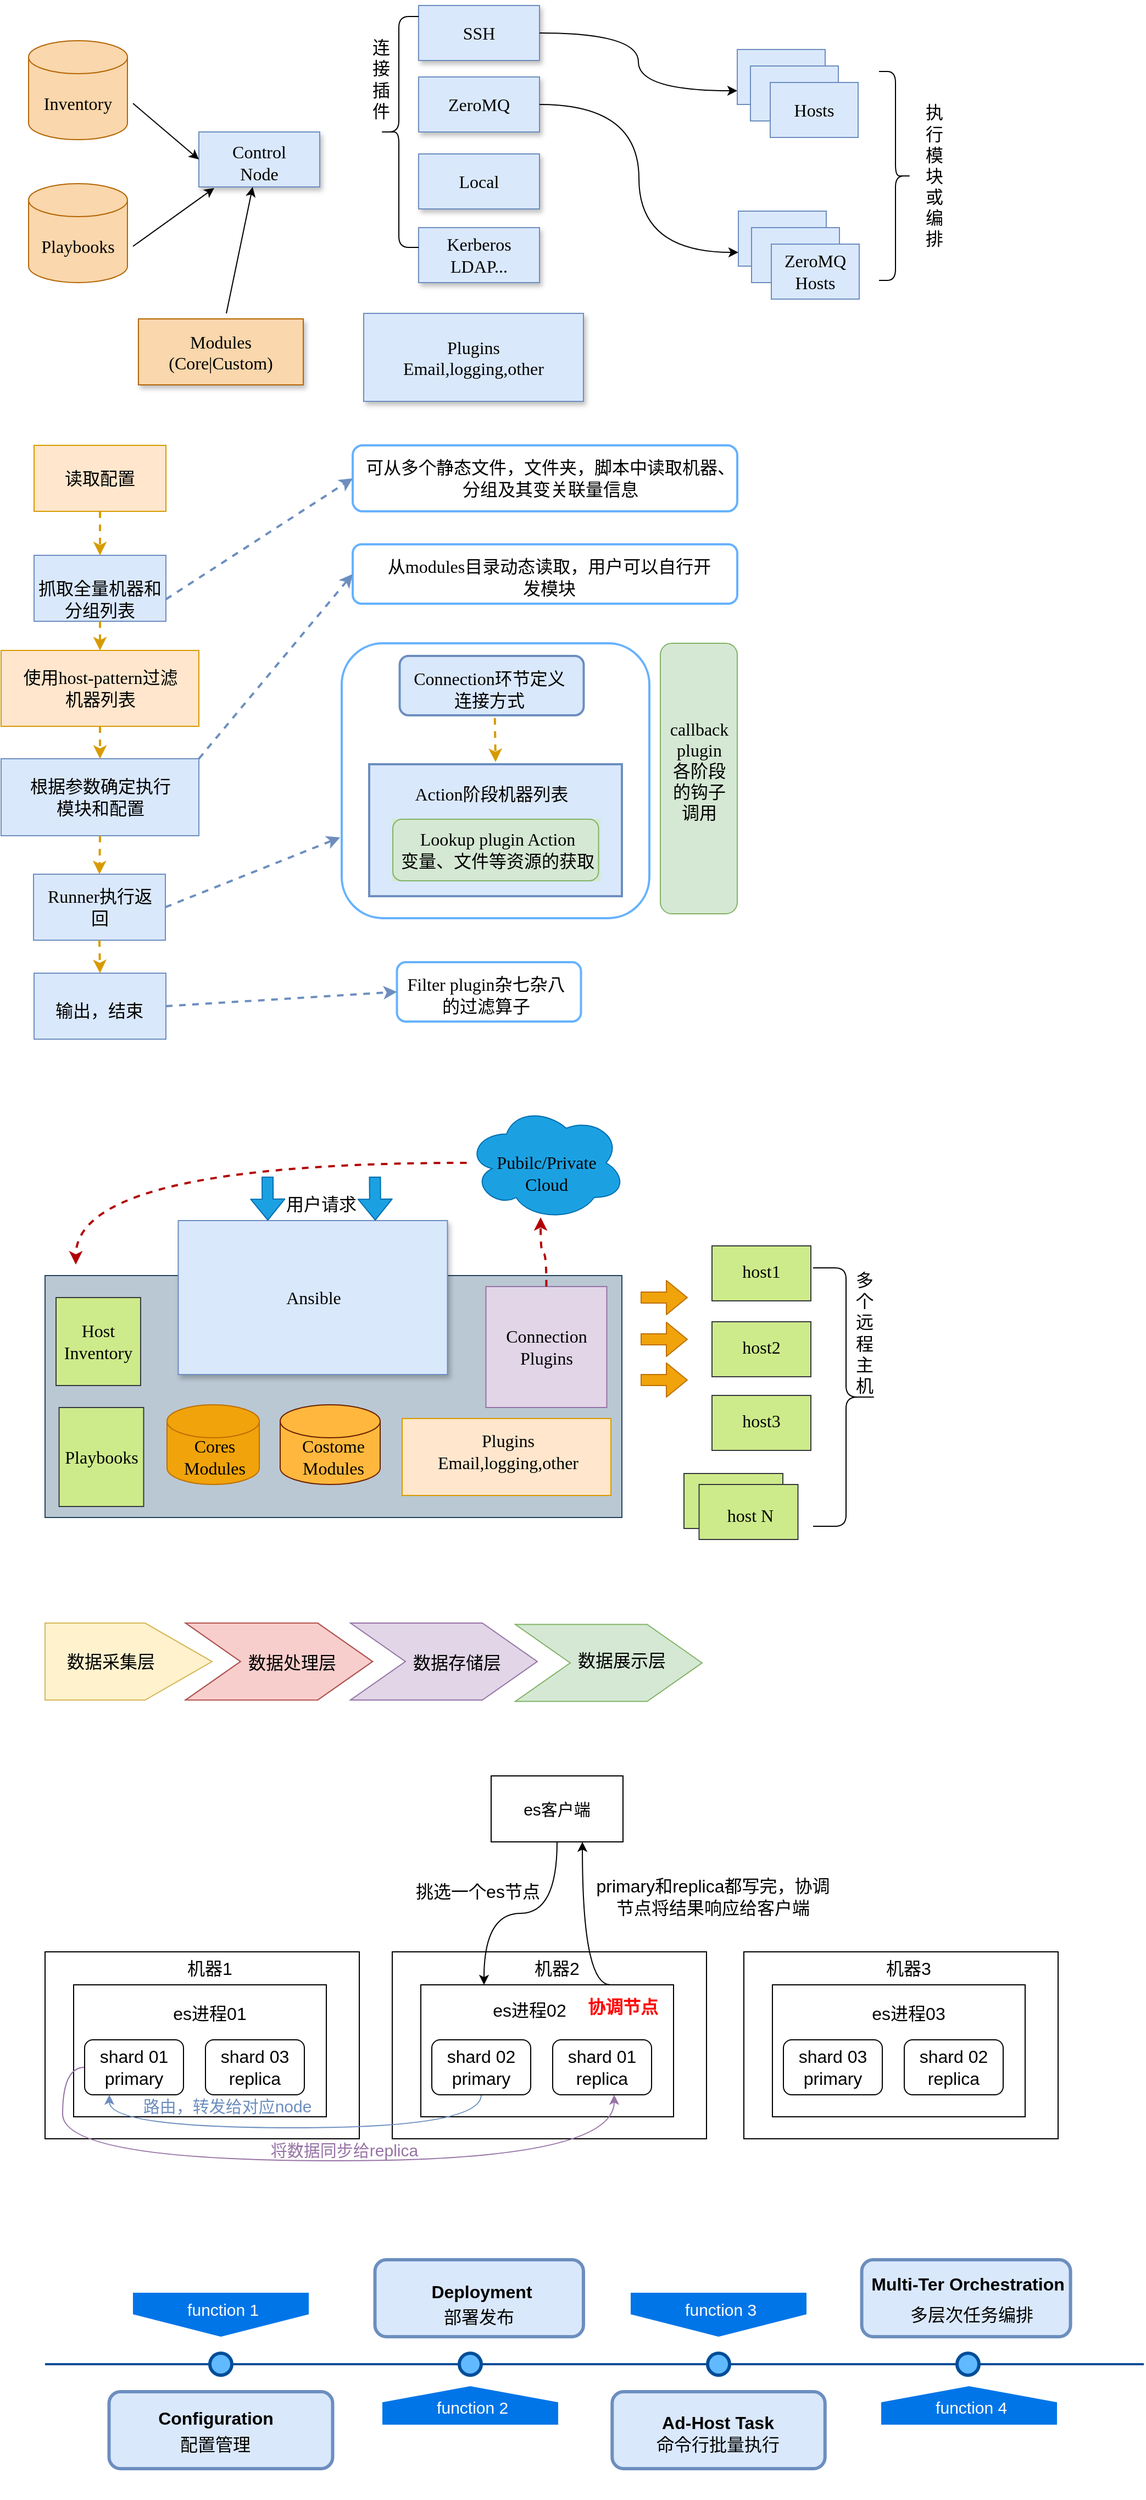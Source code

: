 <mxfile version="14.7.0" type="github">
  <diagram id="a67UG5sdM4cbgnvwOXtN" name="第 1 页">
    <mxGraphModel dx="2607" dy="2779" grid="1" gridSize="10" guides="1" tooltips="1" connect="1" arrows="1" fold="1" page="1" pageScale="1" pageWidth="827" pageHeight="1169" math="0" shadow="0">
      <root>
        <mxCell id="0" />
        <mxCell id="1" parent="0" />
        <mxCell id="unZ9kWCRVRVOXnhJh9XH-38" value="" style="group" parent="1" vertex="1" connectable="0">
          <mxGeometry x="40" y="-140" width="759" height="395" as="geometry" />
        </mxCell>
        <mxCell id="unZ9kWCRVRVOXnhJh9XH-1" value="" style="whiteSpace=wrap;html=1;fillColor=#bac8d3;strokeColor=#23445d;shadow=0;" parent="unZ9kWCRVRVOXnhJh9XH-38" vertex="1">
          <mxGeometry y="155" width="525" height="220" as="geometry" />
        </mxCell>
        <mxCell id="unZ9kWCRVRVOXnhJh9XH-2" value="" style="whiteSpace=wrap;html=1;fillColor=#dae8fc;strokeColor=#6c8ebf;shadow=1;" parent="unZ9kWCRVRVOXnhJh9XH-38" vertex="1">
          <mxGeometry x="121.25" y="105" width="245" height="140" as="geometry" />
        </mxCell>
        <mxCell id="unZ9kWCRVRVOXnhJh9XH-3" value="" style="whiteSpace=wrap;html=1;fillColor=#cdeb8b;strokeColor=#36393d;shadow=0;" parent="unZ9kWCRVRVOXnhJh9XH-38" vertex="1">
          <mxGeometry x="10" y="175" width="76.97" height="80" as="geometry" />
        </mxCell>
        <mxCell id="unZ9kWCRVRVOXnhJh9XH-4" value="" style="whiteSpace=wrap;html=1;fillColor=#cdeb8b;strokeColor=#36393d;shadow=0;" parent="unZ9kWCRVRVOXnhJh9XH-38" vertex="1">
          <mxGeometry x="12.77" y="275" width="76.97" height="90" as="geometry" />
        </mxCell>
        <mxCell id="unZ9kWCRVRVOXnhJh9XH-5" value="" style="whiteSpace=wrap;html=1;fillColor=#cdeb8b;strokeColor=#36393d;shadow=0;" parent="unZ9kWCRVRVOXnhJh9XH-38" vertex="1">
          <mxGeometry x="607" y="128" width="90" height="50" as="geometry" />
        </mxCell>
        <mxCell id="unZ9kWCRVRVOXnhJh9XH-7" value="" style="whiteSpace=wrap;html=1;fillColor=#e1d5e7;strokeColor=#9673a6;shadow=0;" parent="unZ9kWCRVRVOXnhJh9XH-38" vertex="1">
          <mxGeometry x="401.25" y="165" width="110" height="110" as="geometry" />
        </mxCell>
        <mxCell id="unZ9kWCRVRVOXnhJh9XH-8" value="" style="whiteSpace=wrap;html=1;fillColor=#ffe6cc;strokeColor=#d79b00;shadow=0;" parent="unZ9kWCRVRVOXnhJh9XH-38" vertex="1">
          <mxGeometry x="325" y="285" width="190" height="70" as="geometry" />
        </mxCell>
        <mxCell id="unZ9kWCRVRVOXnhJh9XH-9" value="" style="shape=cylinder3;whiteSpace=wrap;html=1;boundedLbl=1;backgroundOutline=1;size=15;fillColor=#f0a30a;strokeColor=#BD7000;fontColor=#ffffff;" parent="unZ9kWCRVRVOXnhJh9XH-38" vertex="1">
          <mxGeometry x="111" y="272.5" width="84" height="72.5" as="geometry" />
        </mxCell>
        <mxCell id="unZ9kWCRVRVOXnhJh9XH-10" value="" style="shape=cylinder3;whiteSpace=wrap;html=1;boundedLbl=1;backgroundOutline=1;size=15;strokeColor=#6D1F00;fontColor=#ffffff;fillColor=#FFB83D;" parent="unZ9kWCRVRVOXnhJh9XH-38" vertex="1">
          <mxGeometry x="214" y="272.5" width="91" height="72.5" as="geometry" />
        </mxCell>
        <mxCell id="unZ9kWCRVRVOXnhJh9XH-11" style="edgeStyle=orthogonalEdgeStyle;rounded=0;orthogonalLoop=1;jettySize=auto;html=1;fontFamily=Tahoma;fontSize=16;fontColor=#000000;curved=1;dashed=1;strokeWidth=2;fillColor=#e51400;strokeColor=#B20000;" parent="unZ9kWCRVRVOXnhJh9XH-38" source="unZ9kWCRVRVOXnhJh9XH-12" edge="1">
          <mxGeometry relative="1" as="geometry">
            <mxPoint x="385" y="58" as="sourcePoint" />
            <mxPoint x="28" y="145" as="targetPoint" />
            <Array as="points">
              <mxPoint x="28" y="53" />
            </Array>
          </mxGeometry>
        </mxCell>
        <mxCell id="unZ9kWCRVRVOXnhJh9XH-12" value="" style="ellipse;shape=cloud;whiteSpace=wrap;html=1;fillColor=#1ba1e2;strokeColor=#006EAF;fontColor=#ffffff;" parent="unZ9kWCRVRVOXnhJh9XH-38" vertex="1">
          <mxGeometry x="383.75" width="145" height="105" as="geometry" />
        </mxCell>
        <mxCell id="unZ9kWCRVRVOXnhJh9XH-6" style="edgeStyle=orthogonalEdgeStyle;curved=1;rounded=0;orthogonalLoop=1;jettySize=auto;html=1;exitX=0.5;exitY=0;exitDx=0;exitDy=0;entryX=0.464;entryY=0.971;entryDx=0;entryDy=0;entryPerimeter=0;dashed=1;strokeWidth=2;fontFamily=Tahoma;fontSize=16;fontColor=#000000;fillColor=#e51400;strokeColor=#B20000;" parent="unZ9kWCRVRVOXnhJh9XH-38" source="unZ9kWCRVRVOXnhJh9XH-7" target="unZ9kWCRVRVOXnhJh9XH-12" edge="1">
          <mxGeometry relative="1" as="geometry" />
        </mxCell>
        <mxCell id="unZ9kWCRVRVOXnhJh9XH-13" value="Ansible" style="text;html=1;strokeColor=none;fillColor=none;align=center;verticalAlign=middle;whiteSpace=wrap;fontFamily=Tahoma;fontSize=16;" parent="unZ9kWCRVRVOXnhJh9XH-38" vertex="1">
          <mxGeometry x="202.5" y="165" width="82.5" height="20" as="geometry" />
        </mxCell>
        <mxCell id="unZ9kWCRVRVOXnhJh9XH-14" value="&lt;div style=&quot;font-size: 16px;&quot;&gt;Connection&lt;/div&gt;&lt;div style=&quot;font-size: 16px;&quot;&gt;Plugins&lt;br style=&quot;font-size: 16px;&quot;&gt;&lt;/div&gt;" style="text;html=1;strokeColor=none;fillColor=none;align=center;verticalAlign=middle;whiteSpace=wrap;fontFamily=Tahoma;fontSize=16;" parent="unZ9kWCRVRVOXnhJh9XH-38" vertex="1">
          <mxGeometry x="415" y="210" width="82.5" height="20" as="geometry" />
        </mxCell>
        <mxCell id="unZ9kWCRVRVOXnhJh9XH-15" value="&lt;div style=&quot;font-size: 16px;&quot;&gt;Costome&lt;/div&gt;&lt;div style=&quot;font-size: 16px;&quot;&gt;Modules&lt;br style=&quot;font-size: 16px;&quot;&gt;&lt;/div&gt;" style="text;html=1;strokeColor=none;fillColor=none;align=center;verticalAlign=middle;whiteSpace=wrap;fontFamily=Tahoma;fontSize=16;" parent="unZ9kWCRVRVOXnhJh9XH-38" vertex="1">
          <mxGeometry x="221.25" y="310" width="82.5" height="20" as="geometry" />
        </mxCell>
        <mxCell id="unZ9kWCRVRVOXnhJh9XH-16" value="&lt;div&gt;Cores&lt;/div&gt;&lt;div&gt;Modules&lt;br&gt;&lt;/div&gt;" style="text;html=1;strokeColor=none;fillColor=none;align=center;verticalAlign=middle;whiteSpace=wrap;fontFamily=Tahoma;fontSize=16;" parent="unZ9kWCRVRVOXnhJh9XH-38" vertex="1">
          <mxGeometry x="112.75" y="310" width="82.5" height="20" as="geometry" />
        </mxCell>
        <mxCell id="unZ9kWCRVRVOXnhJh9XH-17" value="&lt;div&gt;Host&lt;/div&gt;&lt;div&gt;Inventory&lt;br&gt;&lt;/div&gt;" style="text;html=1;strokeColor=none;fillColor=none;align=center;verticalAlign=middle;whiteSpace=wrap;fontFamily=Tahoma;fontSize=16;" parent="unZ9kWCRVRVOXnhJh9XH-38" vertex="1">
          <mxGeometry x="7.24" y="205" width="82.5" height="20" as="geometry" />
        </mxCell>
        <mxCell id="unZ9kWCRVRVOXnhJh9XH-18" value="Playbooks" style="text;html=1;strokeColor=none;fillColor=none;align=center;verticalAlign=middle;whiteSpace=wrap;fontFamily=Tahoma;fontSize=16;" parent="unZ9kWCRVRVOXnhJh9XH-38" vertex="1">
          <mxGeometry x="9.5" y="310" width="82.5" height="20" as="geometry" />
        </mxCell>
        <mxCell id="unZ9kWCRVRVOXnhJh9XH-19" value="&lt;div&gt;Plugins&lt;/div&gt;&lt;div&gt;Email,logging,other&lt;br&gt;&lt;/div&gt;" style="text;html=1;strokeColor=none;fillColor=none;align=center;verticalAlign=middle;whiteSpace=wrap;fontFamily=Tahoma;fontSize=16;" parent="unZ9kWCRVRVOXnhJh9XH-38" vertex="1">
          <mxGeometry x="380" y="305" width="82.5" height="20" as="geometry" />
        </mxCell>
        <mxCell id="unZ9kWCRVRVOXnhJh9XH-20" value="host1" style="text;html=1;strokeColor=none;fillColor=none;align=center;verticalAlign=middle;whiteSpace=wrap;fontFamily=Tahoma;fontSize=16;" parent="unZ9kWCRVRVOXnhJh9XH-38" vertex="1">
          <mxGeometry x="617" y="138" width="70" height="25" as="geometry" />
        </mxCell>
        <mxCell id="unZ9kWCRVRVOXnhJh9XH-21" value="&lt;div&gt;Pubilc/Private&lt;/div&gt;&lt;div&gt;Cloud&lt;br&gt;&lt;/div&gt;" style="text;html=1;strokeColor=none;fillColor=none;align=center;verticalAlign=middle;whiteSpace=wrap;fontFamily=Tahoma;fontSize=16;" parent="unZ9kWCRVRVOXnhJh9XH-38" vertex="1">
          <mxGeometry x="415" y="51.5" width="82.5" height="20" as="geometry" />
        </mxCell>
        <mxCell id="unZ9kWCRVRVOXnhJh9XH-22" value="" style="curved=1;endArrow=classic;html=1;fontFamily=Tahoma;fontSize=16;fontColor=#000000;strokeColor=none;" parent="unZ9kWCRVRVOXnhJh9XH-38" edge="1">
          <mxGeometry width="50" height="50" relative="1" as="geometry">
            <mxPoint x="375.0" y="45" as="sourcePoint" />
            <mxPoint x="35" y="135" as="targetPoint" />
            <Array as="points">
              <mxPoint x="305" y="35" />
              <mxPoint x="165" y="55" />
            </Array>
          </mxGeometry>
        </mxCell>
        <mxCell id="unZ9kWCRVRVOXnhJh9XH-23" value="" style="whiteSpace=wrap;html=1;fillColor=#cdeb8b;strokeColor=#36393d;shadow=0;" parent="unZ9kWCRVRVOXnhJh9XH-38" vertex="1">
          <mxGeometry x="607" y="197" width="90" height="50" as="geometry" />
        </mxCell>
        <mxCell id="unZ9kWCRVRVOXnhJh9XH-24" value="host2" style="text;html=1;strokeColor=none;fillColor=none;align=center;verticalAlign=middle;whiteSpace=wrap;fontFamily=Tahoma;fontSize=16;" parent="unZ9kWCRVRVOXnhJh9XH-38" vertex="1">
          <mxGeometry x="617" y="207" width="70" height="25" as="geometry" />
        </mxCell>
        <mxCell id="unZ9kWCRVRVOXnhJh9XH-25" value="" style="whiteSpace=wrap;html=1;fillColor=#cdeb8b;strokeColor=#36393d;shadow=0;" parent="unZ9kWCRVRVOXnhJh9XH-38" vertex="1">
          <mxGeometry x="607" y="264" width="90" height="50" as="geometry" />
        </mxCell>
        <mxCell id="unZ9kWCRVRVOXnhJh9XH-26" value="host3" style="text;html=1;strokeColor=none;fillColor=none;align=center;verticalAlign=middle;whiteSpace=wrap;fontFamily=Tahoma;fontSize=16;" parent="unZ9kWCRVRVOXnhJh9XH-38" vertex="1">
          <mxGeometry x="617" y="274" width="70" height="25" as="geometry" />
        </mxCell>
        <mxCell id="unZ9kWCRVRVOXnhJh9XH-27" value="" style="whiteSpace=wrap;html=1;fillColor=#cdeb8b;strokeColor=#36393d;shadow=0;" parent="unZ9kWCRVRVOXnhJh9XH-38" vertex="1">
          <mxGeometry x="581.5" y="335" width="90" height="50" as="geometry" />
        </mxCell>
        <mxCell id="unZ9kWCRVRVOXnhJh9XH-28" value="" style="whiteSpace=wrap;html=1;fillColor=#cdeb8b;strokeColor=#36393d;shadow=0;" parent="unZ9kWCRVRVOXnhJh9XH-38" vertex="1">
          <mxGeometry x="595.25" y="345" width="90" height="50" as="geometry" />
        </mxCell>
        <mxCell id="unZ9kWCRVRVOXnhJh9XH-29" value="host N" style="text;html=1;strokeColor=none;fillColor=none;align=center;verticalAlign=middle;whiteSpace=wrap;fontFamily=Tahoma;fontSize=16;" parent="unZ9kWCRVRVOXnhJh9XH-38" vertex="1">
          <mxGeometry x="607" y="360" width="70" height="25" as="geometry" />
        </mxCell>
        <mxCell id="unZ9kWCRVRVOXnhJh9XH-30" value="" style="shape=flexArrow;endArrow=classic;html=1;strokeWidth=1;fontFamily=Tahoma;fontSize=16;fontColor=#000000;fillColor=#1ba1e2;strokeColor=#006EAF;" parent="unZ9kWCRVRVOXnhJh9XH-38" edge="1">
          <mxGeometry width="50" height="50" relative="1" as="geometry">
            <mxPoint x="202.5" y="65" as="sourcePoint" />
            <mxPoint x="202.75" y="105" as="targetPoint" />
          </mxGeometry>
        </mxCell>
        <mxCell id="unZ9kWCRVRVOXnhJh9XH-31" value="" style="shape=flexArrow;endArrow=classic;html=1;strokeWidth=1;fontFamily=Tahoma;fontSize=16;fontColor=#000000;fillColor=#1ba1e2;strokeColor=#006EAF;" parent="unZ9kWCRVRVOXnhJh9XH-38" edge="1">
          <mxGeometry width="50" height="50" relative="1" as="geometry">
            <mxPoint x="300.25" y="65" as="sourcePoint" />
            <mxPoint x="300.5" y="105" as="targetPoint" />
          </mxGeometry>
        </mxCell>
        <mxCell id="unZ9kWCRVRVOXnhJh9XH-32" value="用户请求" style="text;html=1;strokeColor=none;fillColor=none;align=center;verticalAlign=middle;whiteSpace=wrap;fontFamily=Verdana;fontSize=16;" parent="unZ9kWCRVRVOXnhJh9XH-38" vertex="1">
          <mxGeometry x="210" y="80" width="82.5" height="20" as="geometry" />
        </mxCell>
        <mxCell id="unZ9kWCRVRVOXnhJh9XH-33" value="" style="shape=flexArrow;endArrow=classic;html=1;strokeWidth=1;fontFamily=Tahoma;fontSize=16;fontColor=#000000;fillColor=#f0a30a;strokeColor=#BD7000;" parent="unZ9kWCRVRVOXnhJh9XH-38" edge="1">
          <mxGeometry width="50" height="50" relative="1" as="geometry">
            <mxPoint x="542" y="175" as="sourcePoint" />
            <mxPoint x="585.0" y="175" as="targetPoint" />
          </mxGeometry>
        </mxCell>
        <mxCell id="unZ9kWCRVRVOXnhJh9XH-34" value="" style="shape=flexArrow;endArrow=classic;html=1;strokeWidth=1;fontFamily=Tahoma;fontSize=16;fontColor=#000000;fillColor=#f0a30a;strokeColor=#BD7000;" parent="unZ9kWCRVRVOXnhJh9XH-38" edge="1">
          <mxGeometry width="50" height="50" relative="1" as="geometry">
            <mxPoint x="542" y="250" as="sourcePoint" />
            <mxPoint x="585.0" y="250" as="targetPoint" />
          </mxGeometry>
        </mxCell>
        <mxCell id="unZ9kWCRVRVOXnhJh9XH-35" value="" style="shape=flexArrow;endArrow=classic;html=1;strokeWidth=1;fontFamily=Tahoma;fontSize=16;fontColor=#000000;fillColor=#f0a30a;strokeColor=#BD7000;" parent="unZ9kWCRVRVOXnhJh9XH-38" edge="1">
          <mxGeometry width="50" height="50" relative="1" as="geometry">
            <mxPoint x="542" y="213" as="sourcePoint" />
            <mxPoint x="585.0" y="213" as="targetPoint" />
          </mxGeometry>
        </mxCell>
        <mxCell id="unZ9kWCRVRVOXnhJh9XH-36" value="" style="shape=curlyBracket;whiteSpace=wrap;html=1;rounded=1;fillColor=#FF8000;fontFamily=Verdana;fontSize=16;fontColor=#000000;shadow=0;direction=west;" parent="unZ9kWCRVRVOXnhJh9XH-38" vertex="1">
          <mxGeometry x="699" y="148" width="60" height="235" as="geometry" />
        </mxCell>
        <mxCell id="unZ9kWCRVRVOXnhJh9XH-37" value="多个远程主机" style="text;html=1;strokeColor=none;fillColor=none;align=center;verticalAlign=middle;whiteSpace=wrap;fontFamily=Tahoma;fontSize=16;" parent="unZ9kWCRVRVOXnhJh9XH-38" vertex="1">
          <mxGeometry x="736" y="139" width="20" height="135" as="geometry" />
        </mxCell>
        <mxCell id="unZ9kWCRVRVOXnhJh9XH-49" value="" style="group" parent="1" vertex="1" connectable="0">
          <mxGeometry x="40" y="331.01" width="597.98" height="71.25" as="geometry" />
        </mxCell>
        <mxCell id="unZ9kWCRVRVOXnhJh9XH-39" value="" style="shape=step;perimeter=stepPerimeter;whiteSpace=wrap;html=1;fixedSize=1;size=50;" parent="unZ9kWCRVRVOXnhJh9XH-49" vertex="1">
          <mxGeometry x="127.98" width="170" height="70" as="geometry" />
        </mxCell>
        <mxCell id="unZ9kWCRVRVOXnhJh9XH-40" value="" style="shape=offPageConnector;whiteSpace=wrap;html=1;rotation=-90;align=left;size=0.401;labelBackgroundColor=#ffffff;fillColor=#fff2cc;strokeColor=#d6b656;" parent="unZ9kWCRVRVOXnhJh9XH-49" vertex="1">
          <mxGeometry x="41.01" y="-41.01" width="70" height="152.02" as="geometry" />
        </mxCell>
        <mxCell id="unZ9kWCRVRVOXnhJh9XH-41" value="&lt;font style=&quot;font-size: 16px&quot;&gt;&lt;span&gt;数据采集层&lt;/span&gt;&lt;/font&gt;" style="text;html=1;strokeColor=none;fillColor=none;align=center;verticalAlign=middle;whiteSpace=wrap;fontFamily=Comic Sans MS;fontSize=18;" parent="unZ9kWCRVRVOXnhJh9XH-49" vertex="1">
          <mxGeometry x="15.48" y="22.5" width="90" height="25" as="geometry" />
        </mxCell>
        <mxCell id="unZ9kWCRVRVOXnhJh9XH-42" value="&lt;font style=&quot;font-size: 16px&quot;&gt;&lt;span&gt;数据处理层&lt;/span&gt;&lt;/font&gt;" style="text;html=1;strokeColor=none;fillColor=none;align=center;verticalAlign=middle;whiteSpace=wrap;fontFamily=Comic Sans MS;fontSize=18;" parent="unZ9kWCRVRVOXnhJh9XH-49" vertex="1">
          <mxGeometry x="175.48" y="22.5" width="100" height="27.5" as="geometry" />
        </mxCell>
        <mxCell id="unZ9kWCRVRVOXnhJh9XH-43" value="" style="shape=step;perimeter=stepPerimeter;whiteSpace=wrap;html=1;fixedSize=1;size=50;fillColor=#f8cecc;strokeColor=#b85450;" parent="unZ9kWCRVRVOXnhJh9XH-49" vertex="1">
          <mxGeometry x="127.98" width="170" height="70" as="geometry" />
        </mxCell>
        <mxCell id="unZ9kWCRVRVOXnhJh9XH-44" value="&lt;font style=&quot;font-size: 16px&quot;&gt;&lt;span&gt;数据处理层&lt;/span&gt;&lt;/font&gt;" style="text;html=1;strokeColor=none;fillColor=none;align=center;verticalAlign=middle;whiteSpace=wrap;fontFamily=Comic Sans MS;fontSize=18;" parent="unZ9kWCRVRVOXnhJh9XH-49" vertex="1">
          <mxGeometry x="175.48" y="22.5" width="100" height="27.5" as="geometry" />
        </mxCell>
        <mxCell id="unZ9kWCRVRVOXnhJh9XH-45" value="" style="shape=step;perimeter=stepPerimeter;whiteSpace=wrap;html=1;fixedSize=1;size=50;fillColor=#e1d5e7;strokeColor=#9673a6;" parent="unZ9kWCRVRVOXnhJh9XH-49" vertex="1">
          <mxGeometry x="277.98" width="170" height="70" as="geometry" />
        </mxCell>
        <mxCell id="unZ9kWCRVRVOXnhJh9XH-46" value="&lt;font style=&quot;font-size: 16px&quot;&gt;&lt;span&gt;数据存储层&lt;/span&gt;&lt;/font&gt;" style="text;html=1;strokeColor=none;fillColor=none;align=center;verticalAlign=middle;whiteSpace=wrap;fontFamily=Comic Sans MS;fontSize=18;" parent="unZ9kWCRVRVOXnhJh9XH-49" vertex="1">
          <mxGeometry x="325.48" y="22.5" width="100" height="27.5" as="geometry" />
        </mxCell>
        <mxCell id="unZ9kWCRVRVOXnhJh9XH-47" value="" style="shape=step;perimeter=stepPerimeter;whiteSpace=wrap;html=1;fixedSize=1;size=50;fillColor=#d5e8d4;strokeColor=#82b366;" parent="unZ9kWCRVRVOXnhJh9XH-49" vertex="1">
          <mxGeometry x="427.98" y="1.25" width="170" height="70" as="geometry" />
        </mxCell>
        <mxCell id="unZ9kWCRVRVOXnhJh9XH-48" value="&lt;font style=&quot;font-size: 16px&quot;&gt;&lt;span&gt;数据展示层&lt;/span&gt;&lt;/font&gt;" style="text;html=1;strokeColor=none;fillColor=none;align=center;verticalAlign=middle;whiteSpace=wrap;fontFamily=Comic Sans MS;fontSize=18;" parent="unZ9kWCRVRVOXnhJh9XH-49" vertex="1">
          <mxGeometry x="475.48" y="20" width="100" height="27.5" as="geometry" />
        </mxCell>
        <mxCell id="unZ9kWCRVRVOXnhJh9XH-123" value="" style="group" parent="1" vertex="1" connectable="0">
          <mxGeometry x="20" y="-1140" width="840" height="360" as="geometry" />
        </mxCell>
        <mxCell id="unZ9kWCRVRVOXnhJh9XH-86" value="" style="rounded=0;whiteSpace=wrap;html=1;shadow=1;fillColor=#dae8fc;fontFamily=Verdana;fontSize=16;strokeColor=#6c8ebf;" parent="unZ9kWCRVRVOXnhJh9XH-123" vertex="1">
          <mxGeometry x="310" y="280" width="200" height="80" as="geometry" />
        </mxCell>
        <mxCell id="unZ9kWCRVRVOXnhJh9XH-87" value="" style="shape=cylinder3;whiteSpace=wrap;html=1;boundedLbl=1;backgroundOutline=1;size=15;shadow=0;fillColor=#fad7ac;fontFamily=Verdana;fontSize=16;strokeColor=#b46504;" parent="unZ9kWCRVRVOXnhJh9XH-123" vertex="1">
          <mxGeometry x="5" y="162" width="90" height="90" as="geometry" />
        </mxCell>
        <mxCell id="unZ9kWCRVRVOXnhJh9XH-88" value="Inventory" style="text;html=1;strokeColor=none;fillColor=none;align=center;verticalAlign=middle;whiteSpace=wrap;rounded=0;shadow=1;fontFamily=Verdana;fontSize=16;fontColor=#000000;" parent="unZ9kWCRVRVOXnhJh9XH-123" vertex="1">
          <mxGeometry y="72" width="100" height="34" as="geometry" />
        </mxCell>
        <mxCell id="unZ9kWCRVRVOXnhJh9XH-89" value="" style="shape=cylinder3;whiteSpace=wrap;html=1;boundedLbl=1;backgroundOutline=1;size=15;shadow=0;fillColor=#fad7ac;fontFamily=Verdana;fontSize=16;strokeColor=#b46504;" parent="unZ9kWCRVRVOXnhJh9XH-123" vertex="1">
          <mxGeometry x="5" y="32" width="90" height="90" as="geometry" />
        </mxCell>
        <mxCell id="unZ9kWCRVRVOXnhJh9XH-91" value="Playbooks" style="text;html=1;strokeColor=none;fillColor=none;align=center;verticalAlign=middle;whiteSpace=wrap;rounded=0;shadow=0;fontFamily=Verdana;fontSize=16;fontColor=#000000;" parent="unZ9kWCRVRVOXnhJh9XH-123" vertex="1">
          <mxGeometry y="202" width="100" height="34" as="geometry" />
        </mxCell>
        <mxCell id="unZ9kWCRVRVOXnhJh9XH-93" value="Inventory" style="text;html=1;strokeColor=none;fillColor=none;align=center;verticalAlign=middle;whiteSpace=wrap;rounded=0;shadow=1;fontFamily=Verdana;fontSize=16;fontColor=#000000;" parent="unZ9kWCRVRVOXnhJh9XH-123" vertex="1">
          <mxGeometry y="72" width="100" height="34" as="geometry" />
        </mxCell>
        <mxCell id="unZ9kWCRVRVOXnhJh9XH-94" value="" style="rounded=0;whiteSpace=wrap;html=1;shadow=1;fillColor=#dae8fc;fontFamily=Verdana;fontSize=16;strokeColor=#6c8ebf;" parent="unZ9kWCRVRVOXnhJh9XH-123" vertex="1">
          <mxGeometry x="160" y="115" width="110" height="50" as="geometry" />
        </mxCell>
        <mxCell id="unZ9kWCRVRVOXnhJh9XH-90" style="edgeStyle=none;rounded=0;orthogonalLoop=1;jettySize=auto;html=1;exitX=1;exitY=0.5;exitDx=0;exitDy=0;entryX=0.127;entryY=1.02;entryDx=0;entryDy=0;entryPerimeter=0;strokeWidth=1;fontFamily=Verdana;fontSize=16;fontColor=#000000;" parent="unZ9kWCRVRVOXnhJh9XH-123" source="unZ9kWCRVRVOXnhJh9XH-91" target="unZ9kWCRVRVOXnhJh9XH-94" edge="1">
          <mxGeometry relative="1" as="geometry" />
        </mxCell>
        <mxCell id="unZ9kWCRVRVOXnhJh9XH-92" style="rounded=0;orthogonalLoop=1;jettySize=auto;html=1;exitX=1;exitY=0.5;exitDx=0;exitDy=0;entryX=0;entryY=0.5;entryDx=0;entryDy=0;strokeWidth=1;fontFamily=Verdana;fontSize=16;fontColor=#000000;" parent="unZ9kWCRVRVOXnhJh9XH-123" source="unZ9kWCRVRVOXnhJh9XH-93" target="unZ9kWCRVRVOXnhJh9XH-94" edge="1">
          <mxGeometry relative="1" as="geometry" />
        </mxCell>
        <mxCell id="unZ9kWCRVRVOXnhJh9XH-95" value="Control Node" style="text;html=1;strokeColor=none;fillColor=none;align=center;verticalAlign=middle;whiteSpace=wrap;rounded=0;shadow=1;fontFamily=Verdana;fontSize=16;fontColor=#000000;" parent="unZ9kWCRVRVOXnhJh9XH-123" vertex="1">
          <mxGeometry x="187" y="135" width="56" height="15" as="geometry" />
        </mxCell>
        <mxCell id="unZ9kWCRVRVOXnhJh9XH-97" value="" style="rounded=0;whiteSpace=wrap;html=1;shadow=1;fillColor=#dae8fc;fontFamily=Verdana;fontSize=16;strokeColor=#6c8ebf;" parent="unZ9kWCRVRVOXnhJh9XH-123" vertex="1">
          <mxGeometry x="360" width="110" height="50" as="geometry" />
        </mxCell>
        <mxCell id="unZ9kWCRVRVOXnhJh9XH-98" value="SSH" style="text;html=1;strokeColor=none;fillColor=none;align=center;verticalAlign=middle;whiteSpace=wrap;rounded=0;shadow=1;fontFamily=Verdana;fontSize=16;fontColor=#000000;" parent="unZ9kWCRVRVOXnhJh9XH-123" vertex="1">
          <mxGeometry x="387" y="15" width="56" height="20" as="geometry" />
        </mxCell>
        <mxCell id="unZ9kWCRVRVOXnhJh9XH-100" value="" style="rounded=0;whiteSpace=wrap;html=1;shadow=1;fillColor=#dae8fc;fontFamily=Verdana;fontSize=16;strokeColor=#6c8ebf;" parent="unZ9kWCRVRVOXnhJh9XH-123" vertex="1">
          <mxGeometry x="360" y="65" width="110" height="50" as="geometry" />
        </mxCell>
        <mxCell id="unZ9kWCRVRVOXnhJh9XH-101" value="ZeroMQ" style="text;html=1;strokeColor=none;fillColor=none;align=center;verticalAlign=middle;whiteSpace=wrap;rounded=0;shadow=1;fontFamily=Verdana;fontSize=16;fontColor=#000000;" parent="unZ9kWCRVRVOXnhJh9XH-123" vertex="1">
          <mxGeometry x="387" y="80" width="56" height="20" as="geometry" />
        </mxCell>
        <mxCell id="unZ9kWCRVRVOXnhJh9XH-102" value="" style="rounded=0;whiteSpace=wrap;html=1;shadow=1;fillColor=#dae8fc;fontFamily=Verdana;fontSize=16;strokeColor=#6c8ebf;" parent="unZ9kWCRVRVOXnhJh9XH-123" vertex="1">
          <mxGeometry x="360" y="135" width="110" height="50" as="geometry" />
        </mxCell>
        <mxCell id="unZ9kWCRVRVOXnhJh9XH-103" value="Local" style="text;html=1;strokeColor=none;fillColor=none;align=center;verticalAlign=middle;whiteSpace=wrap;rounded=0;shadow=1;fontFamily=Verdana;fontSize=16;fontColor=#000000;" parent="unZ9kWCRVRVOXnhJh9XH-123" vertex="1">
          <mxGeometry x="387" y="150" width="56" height="20" as="geometry" />
        </mxCell>
        <mxCell id="unZ9kWCRVRVOXnhJh9XH-104" value="" style="rounded=0;whiteSpace=wrap;html=1;shadow=1;fillColor=#dae8fc;fontFamily=Verdana;fontSize=16;strokeColor=#6c8ebf;" parent="unZ9kWCRVRVOXnhJh9XH-123" vertex="1">
          <mxGeometry x="360" y="202" width="110" height="50" as="geometry" />
        </mxCell>
        <mxCell id="unZ9kWCRVRVOXnhJh9XH-105" value="&lt;div&gt;Kerberos&lt;/div&gt;&lt;div&gt;LDAP...&lt;br&gt;&lt;/div&gt;" style="text;html=1;strokeColor=none;fillColor=none;align=center;verticalAlign=middle;whiteSpace=wrap;rounded=0;shadow=1;fontFamily=Verdana;fontSize=16;fontColor=#000000;" parent="unZ9kWCRVRVOXnhJh9XH-123" vertex="1">
          <mxGeometry x="387" y="217" width="56" height="20" as="geometry" />
        </mxCell>
        <mxCell id="unZ9kWCRVRVOXnhJh9XH-106" value="&lt;div align=&quot;center&quot;&gt;Plugins&lt;/div&gt;&lt;div align=&quot;center&quot;&gt;Email,logging,other&lt;br&gt;&lt;/div&gt;" style="text;whiteSpace=wrap;html=1;fontSize=16;fontFamily=Verdana;fontColor=#000000;align=center;" parent="unZ9kWCRVRVOXnhJh9XH-123" vertex="1">
          <mxGeometry x="320" y="295" width="180" height="50" as="geometry" />
        </mxCell>
        <mxCell id="unZ9kWCRVRVOXnhJh9XH-107" value="" style="rounded=0;whiteSpace=wrap;html=1;shadow=0;fillColor=#dae8fc;fontFamily=Verdana;fontSize=16;strokeColor=#6c8ebf;" parent="unZ9kWCRVRVOXnhJh9XH-123" vertex="1">
          <mxGeometry x="650" y="40" width="80" height="50" as="geometry" />
        </mxCell>
        <mxCell id="unZ9kWCRVRVOXnhJh9XH-96" style="edgeStyle=orthogonalEdgeStyle;curved=1;rounded=0;orthogonalLoop=1;jettySize=auto;html=1;exitX=1;exitY=0.5;exitDx=0;exitDy=0;entryX=0;entryY=0.75;entryDx=0;entryDy=0;strokeWidth=1;fontFamily=Verdana;fontSize=16;fontColor=#000000;" parent="unZ9kWCRVRVOXnhJh9XH-123" source="unZ9kWCRVRVOXnhJh9XH-97" target="unZ9kWCRVRVOXnhJh9XH-107" edge="1">
          <mxGeometry relative="1" as="geometry" />
        </mxCell>
        <mxCell id="unZ9kWCRVRVOXnhJh9XH-108" value="" style="rounded=0;whiteSpace=wrap;html=1;shadow=0;fillColor=#dae8fc;fontFamily=Verdana;fontSize=16;strokeColor=#6c8ebf;" parent="unZ9kWCRVRVOXnhJh9XH-123" vertex="1">
          <mxGeometry x="662" y="55" width="80" height="50" as="geometry" />
        </mxCell>
        <mxCell id="unZ9kWCRVRVOXnhJh9XH-109" value="" style="rounded=0;whiteSpace=wrap;html=1;shadow=0;fillColor=#dae8fc;fontFamily=Verdana;fontSize=16;strokeColor=#6c8ebf;" parent="unZ9kWCRVRVOXnhJh9XH-123" vertex="1">
          <mxGeometry x="680" y="70" width="80" height="50" as="geometry" />
        </mxCell>
        <mxCell id="unZ9kWCRVRVOXnhJh9XH-110" value="Hosts" style="text;html=1;strokeColor=none;fillColor=none;align=center;verticalAlign=middle;whiteSpace=wrap;rounded=0;shadow=1;fontFamily=Verdana;fontSize=16;fontColor=#000000;" parent="unZ9kWCRVRVOXnhJh9XH-123" vertex="1">
          <mxGeometry x="692" y="85" width="56" height="20" as="geometry" />
        </mxCell>
        <mxCell id="unZ9kWCRVRVOXnhJh9XH-111" value="" style="rounded=0;whiteSpace=wrap;html=1;shadow=0;fillColor=#dae8fc;fontFamily=Verdana;fontSize=16;strokeColor=#6c8ebf;" parent="unZ9kWCRVRVOXnhJh9XH-123" vertex="1">
          <mxGeometry x="651" y="187" width="80" height="50" as="geometry" />
        </mxCell>
        <mxCell id="unZ9kWCRVRVOXnhJh9XH-99" style="edgeStyle=orthogonalEdgeStyle;curved=1;rounded=0;orthogonalLoop=1;jettySize=auto;html=1;exitX=1;exitY=0.5;exitDx=0;exitDy=0;entryX=0;entryY=0.75;entryDx=0;entryDy=0;strokeWidth=1;fontFamily=Verdana;fontSize=16;fontColor=#000000;" parent="unZ9kWCRVRVOXnhJh9XH-123" source="unZ9kWCRVRVOXnhJh9XH-100" target="unZ9kWCRVRVOXnhJh9XH-111" edge="1">
          <mxGeometry relative="1" as="geometry" />
        </mxCell>
        <mxCell id="unZ9kWCRVRVOXnhJh9XH-112" value="" style="rounded=0;whiteSpace=wrap;html=1;shadow=0;fillColor=#dae8fc;fontFamily=Verdana;fontSize=16;strokeColor=#6c8ebf;" parent="unZ9kWCRVRVOXnhJh9XH-123" vertex="1">
          <mxGeometry x="663" y="202" width="80" height="50" as="geometry" />
        </mxCell>
        <mxCell id="unZ9kWCRVRVOXnhJh9XH-113" value="" style="rounded=0;whiteSpace=wrap;html=1;shadow=0;fillColor=#dae8fc;fontFamily=Verdana;fontSize=16;strokeColor=#6c8ebf;" parent="unZ9kWCRVRVOXnhJh9XH-123" vertex="1">
          <mxGeometry x="681" y="217" width="80" height="50" as="geometry" />
        </mxCell>
        <mxCell id="unZ9kWCRVRVOXnhJh9XH-114" value="&lt;div&gt;ZeroMQ&lt;/div&gt;&lt;div&gt;Hosts&lt;br&gt;&lt;/div&gt;" style="text;html=1;strokeColor=none;fillColor=none;align=center;verticalAlign=middle;whiteSpace=wrap;rounded=0;shadow=1;fontFamily=Verdana;fontSize=16;fontColor=#000000;" parent="unZ9kWCRVRVOXnhJh9XH-123" vertex="1">
          <mxGeometry x="693" y="232" width="56" height="20" as="geometry" />
        </mxCell>
        <mxCell id="unZ9kWCRVRVOXnhJh9XH-115" value="" style="shape=curlyBracket;whiteSpace=wrap;html=1;rounded=1;shadow=0;fillColor=#FFB83D;fontFamily=Verdana;fontSize=16;fontColor=#000000;direction=west;" parent="unZ9kWCRVRVOXnhJh9XH-123" vertex="1">
          <mxGeometry x="779" y="60" width="30" height="190" as="geometry" />
        </mxCell>
        <mxCell id="unZ9kWCRVRVOXnhJh9XH-116" value="执行模块或编排" style="text;html=1;strokeColor=none;fillColor=none;align=center;verticalAlign=middle;whiteSpace=wrap;rounded=0;shadow=0;fontFamily=Verdana;fontSize=16;fontColor=#000000;" parent="unZ9kWCRVRVOXnhJh9XH-123" vertex="1">
          <mxGeometry x="819" y="91" width="21" height="128" as="geometry" />
        </mxCell>
        <mxCell id="unZ9kWCRVRVOXnhJh9XH-117" value="" style="shape=curlyBracket;whiteSpace=wrap;html=1;rounded=1;shadow=0;fillColor=#FFB83D;fontFamily=Verdana;fontSize=16;fontColor=#000000;" parent="unZ9kWCRVRVOXnhJh9XH-123" vertex="1">
          <mxGeometry x="324" y="10" width="36" height="210" as="geometry" />
        </mxCell>
        <mxCell id="unZ9kWCRVRVOXnhJh9XH-118" value="连接插件" style="text;html=1;strokeColor=none;fillColor=none;align=center;verticalAlign=middle;whiteSpace=wrap;rounded=0;shadow=0;fontFamily=Verdana;fontSize=16;fontColor=#000000;" parent="unZ9kWCRVRVOXnhJh9XH-123" vertex="1">
          <mxGeometry x="316" y="18" width="20" height="98" as="geometry" />
        </mxCell>
        <mxCell id="unZ9kWCRVRVOXnhJh9XH-119" value="" style="rounded=0;whiteSpace=wrap;html=1;shadow=1;fillColor=#fad7ac;fontFamily=Verdana;fontSize=16;strokeColor=#b46504;" parent="unZ9kWCRVRVOXnhJh9XH-123" vertex="1">
          <mxGeometry x="105" y="285" width="150" height="60" as="geometry" />
        </mxCell>
        <mxCell id="unZ9kWCRVRVOXnhJh9XH-120" style="edgeStyle=none;rounded=0;orthogonalLoop=1;jettySize=auto;html=1;entryX=0.445;entryY=1;entryDx=0;entryDy=0;entryPerimeter=0;strokeWidth=1;fontFamily=Verdana;fontSize=16;fontColor=#000000;" parent="unZ9kWCRVRVOXnhJh9XH-123" target="unZ9kWCRVRVOXnhJh9XH-94" edge="1">
          <mxGeometry relative="1" as="geometry">
            <mxPoint x="185" y="280" as="sourcePoint" />
          </mxGeometry>
        </mxCell>
        <mxCell id="unZ9kWCRVRVOXnhJh9XH-121" value="&lt;div&gt;Modules&lt;/div&gt;&lt;div&gt;(Core|Custom)&lt;br&gt;&lt;/div&gt;" style="text;whiteSpace=wrap;html=1;fontSize=16;fontFamily=Verdana;fontColor=#000000;align=center;" parent="unZ9kWCRVRVOXnhJh9XH-123" vertex="1">
          <mxGeometry x="90" y="290" width="180" height="50" as="geometry" />
        </mxCell>
        <mxCell id="unZ9kWCRVRVOXnhJh9XH-125" value="" style="group" parent="1" vertex="1" connectable="0">
          <mxGeometry x="80" y="-740" width="590.5" height="540" as="geometry" />
        </mxCell>
        <mxCell id="unZ9kWCRVRVOXnhJh9XH-126" value="" style="rounded=1;whiteSpace=wrap;html=1;shadow=0;fillColor=none;fontFamily=Verdana;fontSize=16;strokeColor=#66B2FF;strokeWidth=2;" parent="unZ9kWCRVRVOXnhJh9XH-125" vertex="1">
          <mxGeometry x="230" y="180" width="280" height="250" as="geometry" />
        </mxCell>
        <mxCell id="unZ9kWCRVRVOXnhJh9XH-145" value="" style="rounded=1;whiteSpace=wrap;html=1;shadow=0;fontFamily=Verdana;fontSize=16;fillColor=none;strokeColor=#66B2FF;strokeWidth=2;" parent="unZ9kWCRVRVOXnhJh9XH-125" vertex="1">
          <mxGeometry x="240" width="350" height="60" as="geometry" />
        </mxCell>
        <mxCell id="unZ9kWCRVRVOXnhJh9XH-146" value="可从多个静态文件，文件夹，脚本中读取机器、分组及其变关联量信息" style="text;html=1;strokeColor=none;fillColor=none;align=center;verticalAlign=middle;whiteSpace=wrap;rounded=0;shadow=0;fontFamily=Verdana;fontSize=16;fontColor=#000000;" parent="unZ9kWCRVRVOXnhJh9XH-125" vertex="1">
          <mxGeometry x="250" y="20" width="340" height="20" as="geometry" />
        </mxCell>
        <mxCell id="unZ9kWCRVRVOXnhJh9XH-147" value="" style="rounded=1;whiteSpace=wrap;html=1;shadow=0;fillColor=none;fontFamily=Verdana;fontSize=16;strokeColor=#66B2FF;strokeWidth=2;" parent="unZ9kWCRVRVOXnhJh9XH-125" vertex="1">
          <mxGeometry x="240" y="90" width="350" height="54" as="geometry" />
        </mxCell>
        <mxCell id="unZ9kWCRVRVOXnhJh9XH-149" value="从modules目录动态读取，用户可以自行开发模块" style="text;html=1;strokeColor=none;fillColor=none;align=center;verticalAlign=middle;whiteSpace=wrap;rounded=0;shadow=0;fontFamily=Verdana;fontSize=16;fontColor=#000000;" parent="unZ9kWCRVRVOXnhJh9XH-125" vertex="1">
          <mxGeometry x="266.5" y="110" width="303.5" height="20" as="geometry" />
        </mxCell>
        <mxCell id="unZ9kWCRVRVOXnhJh9XH-150" value="" style="rounded=1;whiteSpace=wrap;html=1;shadow=0;fontFamily=Verdana;fontSize=16;strokeColor=#6c8ebf;strokeWidth=2;fillColor=#dae8fc;" parent="unZ9kWCRVRVOXnhJh9XH-125" vertex="1">
          <mxGeometry x="282.75" y="191.5" width="167.5" height="54" as="geometry" />
        </mxCell>
        <mxCell id="unZ9kWCRVRVOXnhJh9XH-151" value="Connection环节定义连接方式&lt;br&gt;" style="text;html=1;strokeColor=none;fillColor=none;align=center;verticalAlign=middle;whiteSpace=wrap;rounded=0;shadow=0;fontFamily=Verdana;fontSize=16;fontColor=#000000;" parent="unZ9kWCRVRVOXnhJh9XH-125" vertex="1">
          <mxGeometry x="287.75" y="211.5" width="152.5" height="20" as="geometry" />
        </mxCell>
        <mxCell id="unZ9kWCRVRVOXnhJh9XH-152" value="" style="rounded=1;whiteSpace=wrap;html=1;shadow=0;fillColor=none;fontFamily=Verdana;fontSize=16;strokeColor=#66B2FF;strokeWidth=2;" parent="unZ9kWCRVRVOXnhJh9XH-125" vertex="1">
          <mxGeometry x="280.25" y="470" width="167.5" height="54" as="geometry" />
        </mxCell>
        <mxCell id="unZ9kWCRVRVOXnhJh9XH-153" value="Filter plugin杂七杂八的过滤算子" style="text;html=1;strokeColor=none;fillColor=none;align=center;verticalAlign=middle;whiteSpace=wrap;rounded=0;shadow=0;fontFamily=Verdana;fontSize=16;fontColor=#000000;" parent="unZ9kWCRVRVOXnhJh9XH-125" vertex="1">
          <mxGeometry x="285.25" y="490" width="152.5" height="20" as="geometry" />
        </mxCell>
        <mxCell id="unZ9kWCRVRVOXnhJh9XH-154" value="" style="rounded=1;whiteSpace=wrap;html=1;shadow=0;fillColor=#d5e8d4;fontFamily=Verdana;fontSize=16;strokeColor=#82b366;" parent="unZ9kWCRVRVOXnhJh9XH-125" vertex="1">
          <mxGeometry x="520" y="180" width="70" height="246" as="geometry" />
        </mxCell>
        <mxCell id="unZ9kWCRVRVOXnhJh9XH-155" value="&lt;div&gt;callback plugin&lt;/div&gt;&lt;div&gt;各阶段&lt;/div&gt;&lt;div&gt;的钩子&lt;/div&gt;&lt;div&gt;调用&lt;/div&gt;" style="text;html=1;strokeColor=none;fillColor=none;align=center;verticalAlign=middle;whiteSpace=wrap;rounded=0;shadow=0;fontFamily=Verdana;fontSize=16;fontColor=#000000;" parent="unZ9kWCRVRVOXnhJh9XH-125" vertex="1">
          <mxGeometry x="519.5" y="245.5" width="71" height="100" as="geometry" />
        </mxCell>
        <mxCell id="unZ9kWCRVRVOXnhJh9XH-158" value="" style="group;strokeWidth=2;fillColor=#dae8fc;strokeColor=#6c8ebf;" parent="unZ9kWCRVRVOXnhJh9XH-125" vertex="1" connectable="0">
          <mxGeometry x="255" y="290" width="230" height="120" as="geometry" />
        </mxCell>
        <mxCell id="unZ9kWCRVRVOXnhJh9XH-159" value="Action阶段机器列表" style="text;html=1;strokeColor=none;fillColor=none;align=center;verticalAlign=middle;whiteSpace=wrap;rounded=0;shadow=0;fontFamily=Verdana;fontSize=16;fontColor=#000000;" parent="unZ9kWCRVRVOXnhJh9XH-158" vertex="1">
          <mxGeometry x="35.25" y="18" width="152.5" height="17" as="geometry" />
        </mxCell>
        <mxCell id="unZ9kWCRVRVOXnhJh9XH-160" value="" style="group;fillColor=#d5e8d4;strokeColor=#D5E8D4;" parent="unZ9kWCRVRVOXnhJh9XH-158" vertex="1" connectable="0">
          <mxGeometry x="21.5" y="50" width="188.5" height="56" as="geometry" />
        </mxCell>
        <mxCell id="unZ9kWCRVRVOXnhJh9XH-161" value="" style="rounded=1;whiteSpace=wrap;html=1;shadow=0;fontFamily=Verdana;fontSize=16;strokeColor=#82b366;fillColor=#d5e8d4;" parent="unZ9kWCRVRVOXnhJh9XH-160" vertex="1">
          <mxGeometry width="187.25" height="56" as="geometry" />
        </mxCell>
        <mxCell id="unZ9kWCRVRVOXnhJh9XH-162" value="&lt;div&gt;Lookup plugin Action&lt;/div&gt;&lt;div&gt;变量、文件等资源的获取&lt;/div&gt;" style="text;html=1;strokeColor=none;fillColor=none;align=center;verticalAlign=middle;whiteSpace=wrap;rounded=0;shadow=0;fontFamily=Verdana;fontSize=16;fontColor=#000000;" parent="unZ9kWCRVRVOXnhJh9XH-160" vertex="1">
          <mxGeometry x="6.37" y="5" width="177.63" height="46" as="geometry" />
        </mxCell>
        <mxCell id="unZ9kWCRVRVOXnhJh9XH-163" value="" style="endArrow=classic;html=1;dashed=1;strokeWidth=2;fontFamily=Verdana;fontSize=16;fontColor=#000000;exitX=0.547;exitY=1;exitDx=0;exitDy=0;exitPerimeter=0;fillColor=#ffe6cc;strokeColor=#d79b00;" parent="unZ9kWCRVRVOXnhJh9XH-125" edge="1">
          <mxGeometry width="50" height="50" relative="1" as="geometry">
            <mxPoint x="369.373" y="248.0" as="sourcePoint" />
            <mxPoint x="370" y="288" as="targetPoint" />
          </mxGeometry>
        </mxCell>
        <mxCell id="unZ9kWCRVRVOXnhJh9XH-127" value="" style="whiteSpace=wrap;html=1;fillColor=#ffe6cc;strokeColor=#d79b00;shadow=0;" parent="1" vertex="1">
          <mxGeometry x="30" y="-740" width="120" height="60" as="geometry" />
        </mxCell>
        <mxCell id="unZ9kWCRVRVOXnhJh9XH-128" value="" style="whiteSpace=wrap;html=1;fillColor=#dae8fc;strokeColor=#6c8ebf;shadow=0;" parent="1" vertex="1">
          <mxGeometry x="30" y="-640" width="120" height="60" as="geometry" />
        </mxCell>
        <mxCell id="unZ9kWCRVRVOXnhJh9XH-129" style="edgeStyle=none;rounded=0;orthogonalLoop=1;jettySize=auto;html=1;exitX=0.5;exitY=1;exitDx=0;exitDy=0;entryX=0.5;entryY=0;entryDx=0;entryDy=0;dashed=1;strokeWidth=2;fontFamily=Verdana;fontSize=16;fontColor=#000000;fillColor=#ffe6cc;strokeColor=#d79b00;" parent="1" source="unZ9kWCRVRVOXnhJh9XH-127" target="unZ9kWCRVRVOXnhJh9XH-128" edge="1">
          <mxGeometry relative="1" as="geometry" />
        </mxCell>
        <mxCell id="unZ9kWCRVRVOXnhJh9XH-130" value="" style="whiteSpace=wrap;html=1;fillColor=#ffe6cc;strokeColor=#d79b00;shadow=0;" parent="1" vertex="1">
          <mxGeometry y="-553.5" width="180" height="69" as="geometry" />
        </mxCell>
        <mxCell id="unZ9kWCRVRVOXnhJh9XH-131" style="edgeStyle=none;rounded=0;orthogonalLoop=1;jettySize=auto;html=1;exitX=0.5;exitY=1;exitDx=0;exitDy=0;dashed=1;strokeWidth=2;fontFamily=Verdana;fontSize=16;fontColor=#000000;fillColor=#ffe6cc;strokeColor=#d79b00;entryX=0.5;entryY=0;entryDx=0;entryDy=0;" parent="1" source="unZ9kWCRVRVOXnhJh9XH-128" target="unZ9kWCRVRVOXnhJh9XH-130" edge="1">
          <mxGeometry relative="1" as="geometry">
            <mxPoint x="89.706" y="-560" as="targetPoint" />
          </mxGeometry>
        </mxCell>
        <mxCell id="unZ9kWCRVRVOXnhJh9XH-132" value="" style="whiteSpace=wrap;html=1;fillColor=#dae8fc;strokeColor=#6c8ebf;shadow=0;" parent="1" vertex="1">
          <mxGeometry y="-455" width="180" height="70" as="geometry" />
        </mxCell>
        <mxCell id="unZ9kWCRVRVOXnhJh9XH-133" style="edgeStyle=none;rounded=0;orthogonalLoop=1;jettySize=auto;html=1;exitX=0.5;exitY=1;exitDx=0;exitDy=0;entryX=0.5;entryY=0;entryDx=0;entryDy=0;dashed=1;strokeWidth=2;fontFamily=Verdana;fontSize=16;fontColor=#000000;fillColor=#ffe6cc;strokeColor=#d79b00;" parent="1" source="unZ9kWCRVRVOXnhJh9XH-130" target="unZ9kWCRVRVOXnhJh9XH-132" edge="1">
          <mxGeometry relative="1" as="geometry" />
        </mxCell>
        <mxCell id="unZ9kWCRVRVOXnhJh9XH-135" value="" style="whiteSpace=wrap;html=1;fillColor=#dae8fc;strokeColor=#6c8ebf;shadow=0;" parent="1" vertex="1">
          <mxGeometry x="29.5" y="-350" width="120" height="60" as="geometry" />
        </mxCell>
        <mxCell id="unZ9kWCRVRVOXnhJh9XH-136" style="edgeStyle=none;rounded=0;orthogonalLoop=1;jettySize=auto;html=1;exitX=0.5;exitY=1;exitDx=0;exitDy=0;entryX=0.5;entryY=0;entryDx=0;entryDy=0;dashed=1;strokeWidth=2;fontFamily=Verdana;fontSize=16;fontColor=#000000;fillColor=#ffe6cc;strokeColor=#d79b00;" parent="1" source="unZ9kWCRVRVOXnhJh9XH-132" target="unZ9kWCRVRVOXnhJh9XH-135" edge="1">
          <mxGeometry relative="1" as="geometry" />
        </mxCell>
        <mxCell id="unZ9kWCRVRVOXnhJh9XH-137" value="" style="whiteSpace=wrap;html=1;fillColor=#dae8fc;strokeColor=#6c8ebf;shadow=0;" parent="1" vertex="1">
          <mxGeometry x="30" y="-260" width="120" height="60" as="geometry" />
        </mxCell>
        <mxCell id="unZ9kWCRVRVOXnhJh9XH-138" style="edgeStyle=none;rounded=0;orthogonalLoop=1;jettySize=auto;html=1;exitX=0.5;exitY=1;exitDx=0;exitDy=0;entryX=0.5;entryY=0;entryDx=0;entryDy=0;dashed=1;strokeWidth=2;fontFamily=Verdana;fontSize=16;fontColor=#000000;fillColor=#ffe6cc;strokeColor=#d79b00;" parent="1" source="unZ9kWCRVRVOXnhJh9XH-135" target="unZ9kWCRVRVOXnhJh9XH-137" edge="1">
          <mxGeometry relative="1" as="geometry" />
        </mxCell>
        <mxCell id="unZ9kWCRVRVOXnhJh9XH-139" value="读取配置" style="text;html=1;strokeColor=none;fillColor=none;align=center;verticalAlign=middle;whiteSpace=wrap;rounded=0;shadow=0;fontFamily=Verdana;fontSize=16;fontColor=#000000;" parent="1" vertex="1">
          <mxGeometry x="55" y="-720" width="70" height="20" as="geometry" />
        </mxCell>
        <mxCell id="unZ9kWCRVRVOXnhJh9XH-140" value="抓取全量机器和分组列表" style="text;html=1;strokeColor=none;fillColor=none;align=center;verticalAlign=middle;whiteSpace=wrap;rounded=0;shadow=0;fontFamily=Verdana;fontSize=16;fontColor=#000000;" parent="1" vertex="1">
          <mxGeometry x="30" y="-610" width="120" height="20" as="geometry" />
        </mxCell>
        <mxCell id="unZ9kWCRVRVOXnhJh9XH-141" value="使用host-pattern过滤机器列表" style="text;html=1;strokeColor=none;fillColor=none;align=center;verticalAlign=middle;whiteSpace=wrap;rounded=0;shadow=0;fontFamily=Verdana;fontSize=16;fontColor=#000000;" parent="1" vertex="1">
          <mxGeometry x="12.5" y="-529" width="155" height="20" as="geometry" />
        </mxCell>
        <mxCell id="unZ9kWCRVRVOXnhJh9XH-142" value="Runner执行返回" style="text;html=1;strokeColor=none;fillColor=none;align=center;verticalAlign=middle;whiteSpace=wrap;rounded=0;shadow=0;fontFamily=Verdana;fontSize=16;fontColor=#000000;" parent="1" vertex="1">
          <mxGeometry x="36.5" y="-330" width="106" height="20" as="geometry" />
        </mxCell>
        <mxCell id="unZ9kWCRVRVOXnhJh9XH-143" value="根据参数确定执行模块和配置" style="text;html=1;strokeColor=none;fillColor=none;align=center;verticalAlign=middle;whiteSpace=wrap;rounded=0;shadow=0;fontFamily=Verdana;fontSize=16;fontColor=#000000;" parent="1" vertex="1">
          <mxGeometry x="17.75" y="-430" width="144.5" height="20" as="geometry" />
        </mxCell>
        <mxCell id="unZ9kWCRVRVOXnhJh9XH-144" value="输出，结束" style="text;html=1;strokeColor=none;fillColor=none;align=center;verticalAlign=middle;whiteSpace=wrap;rounded=0;shadow=0;fontFamily=Verdana;fontSize=16;fontColor=#000000;" parent="1" vertex="1">
          <mxGeometry x="37" y="-236" width="105" height="20" as="geometry" />
        </mxCell>
        <mxCell id="unZ9kWCRVRVOXnhJh9XH-148" style="rounded=0;orthogonalLoop=1;jettySize=auto;html=1;exitX=1;exitY=0;exitDx=0;exitDy=0;entryX=0;entryY=0.5;entryDx=0;entryDy=0;dashed=1;strokeWidth=2;fontFamily=Verdana;fontSize=16;fontColor=#000000;fillColor=#dae8fc;strokeColor=#6c8ebf;" parent="1" source="unZ9kWCRVRVOXnhJh9XH-132" target="unZ9kWCRVRVOXnhJh9XH-147" edge="1">
          <mxGeometry relative="1" as="geometry" />
        </mxCell>
        <mxCell id="unZ9kWCRVRVOXnhJh9XH-134" style="edgeStyle=none;rounded=0;orthogonalLoop=1;jettySize=auto;html=1;exitX=1;exitY=0.5;exitDx=0;exitDy=0;dashed=1;strokeWidth=2;fontFamily=Verdana;fontSize=16;fontColor=#000000;fillColor=#dae8fc;strokeColor=#6c8ebf;entryX=-0.005;entryY=0.706;entryDx=0;entryDy=0;entryPerimeter=0;" parent="1" source="unZ9kWCRVRVOXnhJh9XH-135" target="unZ9kWCRVRVOXnhJh9XH-126" edge="1">
          <mxGeometry relative="1" as="geometry">
            <mxPoint x="307" y="-330" as="targetPoint" />
          </mxGeometry>
        </mxCell>
        <mxCell id="unZ9kWCRVRVOXnhJh9XH-156" style="edgeStyle=none;rounded=0;orthogonalLoop=1;jettySize=auto;html=1;exitX=1;exitY=0.5;exitDx=0;exitDy=0;entryX=0;entryY=0.5;entryDx=0;entryDy=0;dashed=1;strokeWidth=2;fontFamily=Verdana;fontSize=16;fontColor=#000000;fillColor=#dae8fc;strokeColor=#6c8ebf;" parent="1" source="unZ9kWCRVRVOXnhJh9XH-137" target="unZ9kWCRVRVOXnhJh9XH-152" edge="1">
          <mxGeometry relative="1" as="geometry" />
        </mxCell>
        <mxCell id="unZ9kWCRVRVOXnhJh9XH-157" value="" style="endArrow=classic;html=1;strokeWidth=2;fontFamily=Verdana;fontSize=16;fontColor=#000000;entryX=0;entryY=0.5;entryDx=0;entryDy=0;exitX=1;exitY=0.5;exitDx=0;exitDy=0;dashed=1;fillColor=#dae8fc;strokeColor=#6c8ebf;" parent="1" source="unZ9kWCRVRVOXnhJh9XH-140" target="unZ9kWCRVRVOXnhJh9XH-145" edge="1">
          <mxGeometry width="50" height="50" relative="1" as="geometry">
            <mxPoint x="170" y="-590" as="sourcePoint" />
            <mxPoint x="220" y="-640" as="targetPoint" />
          </mxGeometry>
        </mxCell>
        <mxCell id="0BDZVsekSBiWHVH8J1P8-36" value="" style="group" vertex="1" connectable="0" parent="1">
          <mxGeometry x="40" y="470" width="922" height="350" as="geometry" />
        </mxCell>
        <mxCell id="0BDZVsekSBiWHVH8J1P8-1" value="" style="rounded=0;whiteSpace=wrap;html=1;" vertex="1" parent="0BDZVsekSBiWHVH8J1P8-36">
          <mxGeometry x="316" y="160" width="286" height="170" as="geometry" />
        </mxCell>
        <mxCell id="0BDZVsekSBiWHVH8J1P8-2" value="" style="rounded=0;whiteSpace=wrap;html=1;" vertex="1" parent="0BDZVsekSBiWHVH8J1P8-36">
          <mxGeometry x="342" y="190" width="230" height="120" as="geometry" />
        </mxCell>
        <mxCell id="0BDZVsekSBiWHVH8J1P8-3" value="" style="rounded=0;whiteSpace=wrap;html=1;" vertex="1" parent="0BDZVsekSBiWHVH8J1P8-36">
          <mxGeometry x="406" width="120" height="60" as="geometry" />
        </mxCell>
        <mxCell id="0BDZVsekSBiWHVH8J1P8-4" value="" style="rounded=0;whiteSpace=wrap;html=1;" vertex="1" parent="0BDZVsekSBiWHVH8J1P8-36">
          <mxGeometry y="160" width="286" height="170" as="geometry" />
        </mxCell>
        <mxCell id="0BDZVsekSBiWHVH8J1P8-5" value="" style="rounded=0;whiteSpace=wrap;html=1;" vertex="1" parent="0BDZVsekSBiWHVH8J1P8-36">
          <mxGeometry x="26" y="190" width="230" height="120" as="geometry" />
        </mxCell>
        <mxCell id="0BDZVsekSBiWHVH8J1P8-6" style="edgeStyle=orthogonalEdgeStyle;curved=1;rounded=0;orthogonalLoop=1;jettySize=auto;html=1;exitX=0;exitY=0.5;exitDx=0;exitDy=0;fontSize=16;fontColor=#63C6FF;strokeWidth=1;fillColor=#e1d5e7;strokeColor=#9673a6;" edge="1" parent="0BDZVsekSBiWHVH8J1P8-36" source="0BDZVsekSBiWHVH8J1P8-7">
          <mxGeometry relative="1" as="geometry">
            <mxPoint x="518" y="290" as="targetPoint" />
            <Array as="points">
              <mxPoint x="16" y="265" />
              <mxPoint x="16" y="350" />
              <mxPoint x="518" y="350" />
            </Array>
          </mxGeometry>
        </mxCell>
        <mxCell id="0BDZVsekSBiWHVH8J1P8-7" value="" style="rounded=1;whiteSpace=wrap;html=1;" vertex="1" parent="0BDZVsekSBiWHVH8J1P8-36">
          <mxGeometry x="36" y="240" width="90" height="50" as="geometry" />
        </mxCell>
        <mxCell id="0BDZVsekSBiWHVH8J1P8-8" value="" style="rounded=1;whiteSpace=wrap;html=1;" vertex="1" parent="0BDZVsekSBiWHVH8J1P8-36">
          <mxGeometry x="146" y="240" width="90" height="50" as="geometry" />
        </mxCell>
        <mxCell id="0BDZVsekSBiWHVH8J1P8-9" value="es进程01" style="text;html=1;strokeColor=none;fillColor=none;align=center;verticalAlign=middle;whiteSpace=wrap;rounded=0;fontSize=16;" vertex="1" parent="0BDZVsekSBiWHVH8J1P8-36">
          <mxGeometry x="105" y="206" width="90" height="20" as="geometry" />
        </mxCell>
        <mxCell id="0BDZVsekSBiWHVH8J1P8-10" value="机器1" style="text;html=1;strokeColor=none;fillColor=none;align=center;verticalAlign=middle;whiteSpace=wrap;rounded=0;fontSize=16;" vertex="1" parent="0BDZVsekSBiWHVH8J1P8-36">
          <mxGeometry x="120" y="165" width="60" height="20" as="geometry" />
        </mxCell>
        <mxCell id="0BDZVsekSBiWHVH8J1P8-11" value="shard 01 primary" style="text;html=1;strokeColor=none;fillColor=none;align=center;verticalAlign=middle;whiteSpace=wrap;rounded=0;fontSize=16;" vertex="1" parent="0BDZVsekSBiWHVH8J1P8-36">
          <mxGeometry x="36" y="257.5" width="90" height="15" as="geometry" />
        </mxCell>
        <mxCell id="0BDZVsekSBiWHVH8J1P8-12" value="shard 03 replica" style="text;html=1;strokeColor=none;fillColor=none;align=center;verticalAlign=middle;whiteSpace=wrap;rounded=0;fontSize=16;" vertex="1" parent="0BDZVsekSBiWHVH8J1P8-36">
          <mxGeometry x="142" y="254" width="98" height="22" as="geometry" />
        </mxCell>
        <mxCell id="0BDZVsekSBiWHVH8J1P8-13" style="edgeStyle=orthogonalEdgeStyle;curved=1;rounded=0;orthogonalLoop=1;jettySize=auto;html=1;exitX=0.5;exitY=1;exitDx=0;exitDy=0;entryX=0.25;entryY=1;entryDx=0;entryDy=0;fontSize=16;fontColor=#63C6FF;strokeWidth=1;fillColor=#dae8fc;strokeColor=#6c8ebf;" edge="1" parent="0BDZVsekSBiWHVH8J1P8-36" source="0BDZVsekSBiWHVH8J1P8-14" target="0BDZVsekSBiWHVH8J1P8-7">
          <mxGeometry relative="1" as="geometry">
            <Array as="points">
              <mxPoint x="397" y="320" />
              <mxPoint x="59" y="320" />
            </Array>
          </mxGeometry>
        </mxCell>
        <mxCell id="0BDZVsekSBiWHVH8J1P8-14" value="" style="rounded=1;whiteSpace=wrap;html=1;" vertex="1" parent="0BDZVsekSBiWHVH8J1P8-36">
          <mxGeometry x="352" y="240" width="90" height="50" as="geometry" />
        </mxCell>
        <mxCell id="0BDZVsekSBiWHVH8J1P8-15" value="" style="rounded=1;whiteSpace=wrap;html=1;" vertex="1" parent="0BDZVsekSBiWHVH8J1P8-36">
          <mxGeometry x="462" y="240" width="90" height="50" as="geometry" />
        </mxCell>
        <mxCell id="0BDZVsekSBiWHVH8J1P8-16" value="es进程02" style="text;html=1;strokeColor=none;fillColor=none;align=center;verticalAlign=middle;whiteSpace=wrap;rounded=0;fontSize=16;" vertex="1" parent="0BDZVsekSBiWHVH8J1P8-36">
          <mxGeometry x="396" y="203" width="90" height="20" as="geometry" />
        </mxCell>
        <mxCell id="0BDZVsekSBiWHVH8J1P8-17" value="机器2" style="text;html=1;strokeColor=none;fillColor=none;align=center;verticalAlign=middle;whiteSpace=wrap;rounded=0;fontSize=16;" vertex="1" parent="0BDZVsekSBiWHVH8J1P8-36">
          <mxGeometry x="436" y="165" width="60" height="20" as="geometry" />
        </mxCell>
        <mxCell id="0BDZVsekSBiWHVH8J1P8-18" value="shard 02 primary" style="text;html=1;strokeColor=none;fillColor=none;align=center;verticalAlign=middle;whiteSpace=wrap;rounded=0;fontSize=16;" vertex="1" parent="0BDZVsekSBiWHVH8J1P8-36">
          <mxGeometry x="352" y="257.5" width="90" height="15" as="geometry" />
        </mxCell>
        <mxCell id="0BDZVsekSBiWHVH8J1P8-19" value="shard 01 replica" style="text;html=1;strokeColor=none;fillColor=none;align=center;verticalAlign=middle;whiteSpace=wrap;rounded=0;fontSize=16;" vertex="1" parent="0BDZVsekSBiWHVH8J1P8-36">
          <mxGeometry x="458" y="254" width="98" height="22" as="geometry" />
        </mxCell>
        <mxCell id="0BDZVsekSBiWHVH8J1P8-20" value="" style="rounded=0;whiteSpace=wrap;html=1;" vertex="1" parent="0BDZVsekSBiWHVH8J1P8-36">
          <mxGeometry x="636" y="160" width="286" height="170" as="geometry" />
        </mxCell>
        <mxCell id="0BDZVsekSBiWHVH8J1P8-21" value="" style="rounded=0;whiteSpace=wrap;html=1;" vertex="1" parent="0BDZVsekSBiWHVH8J1P8-36">
          <mxGeometry x="662" y="190" width="230" height="120" as="geometry" />
        </mxCell>
        <mxCell id="0BDZVsekSBiWHVH8J1P8-22" value="" style="rounded=1;whiteSpace=wrap;html=1;" vertex="1" parent="0BDZVsekSBiWHVH8J1P8-36">
          <mxGeometry x="672" y="240" width="90" height="50" as="geometry" />
        </mxCell>
        <mxCell id="0BDZVsekSBiWHVH8J1P8-23" value="" style="rounded=1;whiteSpace=wrap;html=1;" vertex="1" parent="0BDZVsekSBiWHVH8J1P8-36">
          <mxGeometry x="782" y="240" width="90" height="50" as="geometry" />
        </mxCell>
        <mxCell id="0BDZVsekSBiWHVH8J1P8-24" value="es进程03" style="text;html=1;strokeColor=none;fillColor=none;align=center;verticalAlign=middle;whiteSpace=wrap;rounded=0;fontSize=16;" vertex="1" parent="0BDZVsekSBiWHVH8J1P8-36">
          <mxGeometry x="741" y="206" width="90" height="20" as="geometry" />
        </mxCell>
        <mxCell id="0BDZVsekSBiWHVH8J1P8-25" value="机器3" style="text;html=1;strokeColor=none;fillColor=none;align=center;verticalAlign=middle;whiteSpace=wrap;rounded=0;fontSize=16;" vertex="1" parent="0BDZVsekSBiWHVH8J1P8-36">
          <mxGeometry x="756" y="165" width="60" height="20" as="geometry" />
        </mxCell>
        <mxCell id="0BDZVsekSBiWHVH8J1P8-26" value="shard 03 primary" style="text;html=1;strokeColor=none;fillColor=none;align=center;verticalAlign=middle;whiteSpace=wrap;rounded=0;fontSize=16;" vertex="1" parent="0BDZVsekSBiWHVH8J1P8-36">
          <mxGeometry x="672" y="257.5" width="90" height="15" as="geometry" />
        </mxCell>
        <mxCell id="0BDZVsekSBiWHVH8J1P8-27" value="shard 02 replica" style="text;html=1;strokeColor=none;fillColor=none;align=center;verticalAlign=middle;whiteSpace=wrap;rounded=0;fontSize=16;" vertex="1" parent="0BDZVsekSBiWHVH8J1P8-36">
          <mxGeometry x="778" y="254" width="98" height="22" as="geometry" />
        </mxCell>
        <mxCell id="0BDZVsekSBiWHVH8J1P8-28" style="edgeStyle=orthogonalEdgeStyle;rounded=0;orthogonalLoop=1;jettySize=auto;html=1;exitX=0.5;exitY=1;exitDx=0;exitDy=0;entryX=0.25;entryY=0;entryDx=0;entryDy=0;fontSize=16;curved=1;" edge="1" parent="0BDZVsekSBiWHVH8J1P8-36" source="0BDZVsekSBiWHVH8J1P8-3" target="0BDZVsekSBiWHVH8J1P8-2">
          <mxGeometry relative="1" as="geometry" />
        </mxCell>
        <mxCell id="0BDZVsekSBiWHVH8J1P8-29" value="挑选一个es节点" style="text;html=1;strokeColor=none;fillColor=none;align=center;verticalAlign=middle;whiteSpace=wrap;rounded=0;fontSize=16;" vertex="1" parent="0BDZVsekSBiWHVH8J1P8-36">
          <mxGeometry x="326" y="100" width="136" height="10" as="geometry" />
        </mxCell>
        <mxCell id="0BDZVsekSBiWHVH8J1P8-30" style="rounded=0;orthogonalLoop=1;jettySize=auto;html=1;exitX=0.75;exitY=0;exitDx=0;exitDy=0;entryX=0.692;entryY=1;entryDx=0;entryDy=0;entryPerimeter=0;fontSize=16;edgeStyle=orthogonalEdgeStyle;curved=1;" edge="1" parent="0BDZVsekSBiWHVH8J1P8-36" source="0BDZVsekSBiWHVH8J1P8-2" target="0BDZVsekSBiWHVH8J1P8-3">
          <mxGeometry relative="1" as="geometry">
            <Array as="points">
              <mxPoint x="489" y="190" />
            </Array>
          </mxGeometry>
        </mxCell>
        <mxCell id="0BDZVsekSBiWHVH8J1P8-31" value="&lt;font style=&quot;font-size: 16px&quot;&gt;primary和replica都写完，协调节点将结果响应给客户端&lt;/font&gt;" style="text;html=1;strokeColor=none;fillColor=none;align=center;verticalAlign=middle;whiteSpace=wrap;rounded=0;fontSize=16;" vertex="1" parent="0BDZVsekSBiWHVH8J1P8-36">
          <mxGeometry x="496" y="100" width="224" height="20" as="geometry" />
        </mxCell>
        <mxCell id="0BDZVsekSBiWHVH8J1P8-32" value="&lt;font color=&quot;#FF0000&quot;&gt;&lt;b&gt;协调节点&lt;/b&gt;&lt;/font&gt;" style="text;html=1;strokeColor=none;fillColor=none;align=center;verticalAlign=middle;whiteSpace=wrap;rounded=0;fontSize=16;" vertex="1" parent="0BDZVsekSBiWHVH8J1P8-36">
          <mxGeometry x="476" y="203" width="100" height="14" as="geometry" />
        </mxCell>
        <mxCell id="0BDZVsekSBiWHVH8J1P8-33" value="&lt;font style=&quot;font-size: 15px&quot; color=&quot;#6C8EBF&quot;&gt;路由，转发给对应node&lt;/font&gt;" style="text;html=1;strokeColor=none;fillColor=none;align=center;verticalAlign=middle;whiteSpace=wrap;rounded=0;fontSize=16;fontColor=#63C6FF;" vertex="1" parent="0BDZVsekSBiWHVH8J1P8-36">
          <mxGeometry x="76" y="300" width="180" as="geometry" />
        </mxCell>
        <mxCell id="0BDZVsekSBiWHVH8J1P8-34" value="&lt;font style=&quot;font-size: 15px;&quot; color=&quot;#9673A6&quot;&gt;将数据同步给replica&lt;/font&gt;" style="text;html=1;strokeColor=none;fillColor=none;align=center;verticalAlign=middle;whiteSpace=wrap;rounded=0;fontSize=15;fontColor=#63C6FF;" vertex="1" parent="0BDZVsekSBiWHVH8J1P8-36">
          <mxGeometry x="180" y="340" width="185" as="geometry" />
        </mxCell>
        <mxCell id="0BDZVsekSBiWHVH8J1P8-35" value="es客户端" style="text;html=1;align=center;verticalAlign=middle;whiteSpace=wrap;rounded=0;fontSize=15;" vertex="1" parent="0BDZVsekSBiWHVH8J1P8-36">
          <mxGeometry x="432" y="20" width="68" height="20" as="geometry" />
        </mxCell>
        <mxCell id="0BDZVsekSBiWHVH8J1P8-60" value="" style="group" vertex="1" connectable="0" parent="1">
          <mxGeometry x="40" y="910" width="1000" height="190" as="geometry" />
        </mxCell>
        <mxCell id="0BDZVsekSBiWHVH8J1P8-39" value="" style="line;strokeWidth=2;html=1;fillColor=none;fontSize=28;fontColor=#004D99;strokeColor=#004D99;" vertex="1" parent="0BDZVsekSBiWHVH8J1P8-60">
          <mxGeometry y="90" width="1000" height="10" as="geometry" />
        </mxCell>
        <mxCell id="0BDZVsekSBiWHVH8J1P8-40" value="&amp;nbsp;function 1" style="shape=offPageConnector;whiteSpace=wrap;html=1;fillColor=#0075E8;fontSize=15;fontColor=#FFFFFF;size=0.509;verticalAlign=top;strokeColor=none;" vertex="1" parent="0BDZVsekSBiWHVH8J1P8-60">
          <mxGeometry x="80" y="30" width="160" height="40" as="geometry" />
        </mxCell>
        <mxCell id="0BDZVsekSBiWHVH8J1P8-41" value="&lt;span&gt;&amp;nbsp;function 3&lt;/span&gt;" style="shape=offPageConnector;whiteSpace=wrap;html=1;fillColor=#0075E8;fontSize=15;fontColor=#FFFFFF;size=0.509;verticalAlign=top;strokeColor=none;" vertex="1" parent="0BDZVsekSBiWHVH8J1P8-60">
          <mxGeometry x="533" y="30" width="160" height="40" as="geometry" />
        </mxCell>
        <mxCell id="0BDZVsekSBiWHVH8J1P8-42" value="&lt;span&gt;&amp;nbsp;function 2&lt;/span&gt;" style="shape=offPageConnector;whiteSpace=wrap;html=1;fillColor=#0075E8;fontSize=15;fontColor=#FFFFFF;size=0.418;flipV=1;verticalAlign=bottom;strokeColor=none;spacingBottom=4;" vertex="1" parent="0BDZVsekSBiWHVH8J1P8-60">
          <mxGeometry x="307" y="115" width="160" height="35" as="geometry" />
        </mxCell>
        <mxCell id="0BDZVsekSBiWHVH8J1P8-43" value="&lt;span&gt;&amp;nbsp;function 4&lt;/span&gt;" style="shape=offPageConnector;whiteSpace=wrap;html=1;fillColor=#0075E8;fontSize=15;fontColor=#FFFFFF;size=0.418;flipV=1;verticalAlign=bottom;strokeColor=none;spacingBottom=4;" vertex="1" parent="0BDZVsekSBiWHVH8J1P8-60">
          <mxGeometry x="761" y="115" width="160" height="35" as="geometry" />
        </mxCell>
        <mxCell id="0BDZVsekSBiWHVH8J1P8-44" value="" style="ellipse;whiteSpace=wrap;html=1;fillColor=#61BAFF;fontSize=28;fontColor=#004D99;strokeWidth=3;strokeColor=#004D99;" vertex="1" parent="0BDZVsekSBiWHVH8J1P8-60">
          <mxGeometry x="150" y="85" width="20" height="20" as="geometry" />
        </mxCell>
        <mxCell id="0BDZVsekSBiWHVH8J1P8-45" value="" style="ellipse;whiteSpace=wrap;html=1;fillColor=#61BAFF;fontSize=28;fontColor=#004D99;strokeWidth=3;strokeColor=#004D99;" vertex="1" parent="0BDZVsekSBiWHVH8J1P8-60">
          <mxGeometry x="377" y="85" width="20" height="20" as="geometry" />
        </mxCell>
        <mxCell id="0BDZVsekSBiWHVH8J1P8-46" value="" style="ellipse;whiteSpace=wrap;html=1;fillColor=#61BAFF;fontSize=28;fontColor=#004D99;strokeWidth=3;strokeColor=#004D99;" vertex="1" parent="0BDZVsekSBiWHVH8J1P8-60">
          <mxGeometry x="603" y="85" width="20" height="20" as="geometry" />
        </mxCell>
        <mxCell id="0BDZVsekSBiWHVH8J1P8-47" value="" style="ellipse;whiteSpace=wrap;html=1;fillColor=#61BAFF;fontSize=28;fontColor=#004D99;strokeWidth=3;strokeColor=#004D99;" vertex="1" parent="0BDZVsekSBiWHVH8J1P8-60">
          <mxGeometry x="830" y="85" width="20" height="20" as="geometry" />
        </mxCell>
        <mxCell id="0BDZVsekSBiWHVH8J1P8-48" value="&lt;h1&gt;&lt;br&gt;&lt;/h1&gt;" style="text;html=1;spacing=5;spacingTop=-20;whiteSpace=wrap;overflow=hidden;strokeColor=#6c8ebf;strokeWidth=3;fillColor=#dae8fc;fontSize=13;align=center;rounded=1;" vertex="1" parent="0BDZVsekSBiWHVH8J1P8-60">
          <mxGeometry x="58.25" y="120" width="203.5" height="70" as="geometry" />
        </mxCell>
        <mxCell id="0BDZVsekSBiWHVH8J1P8-49" value="&lt;font size=&quot;1&quot;&gt;&lt;span style=&quot;font-size: 16px&quot;&gt;配置管理&lt;/span&gt;&lt;/font&gt;" style="text;html=1;strokeColor=none;fillColor=none;align=center;verticalAlign=middle;whiteSpace=wrap;rounded=0;" vertex="1" parent="0BDZVsekSBiWHVH8J1P8-60">
          <mxGeometry x="120" y="158" width="70" height="20" as="geometry" />
        </mxCell>
        <mxCell id="0BDZVsekSBiWHVH8J1P8-50" value="" style="text;html=1;spacing=5;spacingTop=-20;whiteSpace=wrap;overflow=hidden;strokeColor=#6c8ebf;strokeWidth=3;fillColor=#dae8fc;fontSize=13;align=center;rounded=1;" vertex="1" parent="0BDZVsekSBiWHVH8J1P8-60">
          <mxGeometry x="300.25" width="189.75" height="70" as="geometry" />
        </mxCell>
        <mxCell id="0BDZVsekSBiWHVH8J1P8-51" value="&lt;span style=&quot;font-size: 16px;&quot;&gt;部署发布&lt;/span&gt;" style="text;html=1;strokeColor=none;fillColor=none;align=center;verticalAlign=middle;whiteSpace=wrap;rounded=0;fontSize=16;" vertex="1" parent="0BDZVsekSBiWHVH8J1P8-60">
          <mxGeometry x="360.13" y="42" width="70" height="20" as="geometry" />
        </mxCell>
        <mxCell id="0BDZVsekSBiWHVH8J1P8-52" value="&#xa;&lt;h1&gt;&lt;font size=&quot;1&quot;&gt;&lt;span style=&quot;font-size: 16px&quot; lang=&quot;EN-US&quot;&gt;Configuration&lt;/span&gt;&lt;/font&gt;&lt;/h1&gt;&#xa;&#xa;" style="text;html=1;strokeColor=none;fillColor=none;align=center;verticalAlign=middle;whiteSpace=wrap;rounded=0;fontSize=16;fontStyle=1" vertex="1" parent="0BDZVsekSBiWHVH8J1P8-60">
          <mxGeometry x="106.63" y="138" width="96.75" height="20" as="geometry" />
        </mxCell>
        <mxCell id="0BDZVsekSBiWHVH8J1P8-53" value="&lt;span lang=&quot;EN-US&quot;&gt;Deployment&lt;/span&gt;" style="text;html=1;strokeColor=none;fillColor=none;align=center;verticalAlign=middle;whiteSpace=wrap;rounded=0;fontSize=16;fontStyle=1" vertex="1" parent="0BDZVsekSBiWHVH8J1P8-60">
          <mxGeometry x="348.75" y="19" width="96.75" height="20" as="geometry" />
        </mxCell>
        <mxCell id="0BDZVsekSBiWHVH8J1P8-54" value="" style="text;html=1;spacing=5;spacingTop=-20;whiteSpace=wrap;overflow=hidden;strokeColor=#6c8ebf;strokeWidth=3;fillColor=#dae8fc;fontSize=13;align=center;rounded=1;" vertex="1" parent="0BDZVsekSBiWHVH8J1P8-60">
          <mxGeometry x="516.13" y="120" width="193.75" height="70" as="geometry" />
        </mxCell>
        <mxCell id="0BDZVsekSBiWHVH8J1P8-55" value="&lt;span&gt;命令行批量执行&lt;/span&gt;" style="text;html=1;strokeColor=none;fillColor=none;align=center;verticalAlign=middle;whiteSpace=wrap;rounded=0;fontSize=16;" vertex="1" parent="0BDZVsekSBiWHVH8J1P8-60">
          <mxGeometry x="555.44" y="154" width="115.25" height="28" as="geometry" />
        </mxCell>
        <mxCell id="0BDZVsekSBiWHVH8J1P8-56" value="&lt;span lang=&quot;EN-US&quot;&gt;Ad-Host Task&lt;/span&gt;" style="text;html=1;strokeColor=none;fillColor=none;align=center;verticalAlign=middle;whiteSpace=wrap;rounded=0;fontSize=16;fontStyle=1" vertex="1" parent="0BDZVsekSBiWHVH8J1P8-60">
          <mxGeometry x="555.32" y="138" width="115.37" height="20" as="geometry" />
        </mxCell>
        <mxCell id="0BDZVsekSBiWHVH8J1P8-57" value="" style="text;html=1;spacing=5;spacingTop=-20;whiteSpace=wrap;overflow=hidden;strokeColor=#6c8ebf;strokeWidth=3;fillColor=#dae8fc;fontSize=13;align=center;rounded=1;" vertex="1" parent="0BDZVsekSBiWHVH8J1P8-60">
          <mxGeometry x="743.28" width="190" height="70" as="geometry" />
        </mxCell>
        <mxCell id="0BDZVsekSBiWHVH8J1P8-58" value="&lt;span&gt;多层次任务编排&lt;/span&gt;" style="text;html=1;strokeColor=none;fillColor=none;align=center;verticalAlign=middle;whiteSpace=wrap;rounded=0;fontSize=16;" vertex="1" parent="0BDZVsekSBiWHVH8J1P8-60">
          <mxGeometry x="786.03" y="36" width="115.25" height="28" as="geometry" />
        </mxCell>
        <mxCell id="0BDZVsekSBiWHVH8J1P8-59" value="Multi-Ter Orchestration" style="text;html=1;strokeColor=none;fillColor=none;align=center;verticalAlign=middle;whiteSpace=wrap;rounded=0;fontSize=16;fontStyle=1" vertex="1" parent="0BDZVsekSBiWHVH8J1P8-60">
          <mxGeometry x="727.78" y="22" width="224.44" as="geometry" />
        </mxCell>
      </root>
    </mxGraphModel>
  </diagram>
</mxfile>
